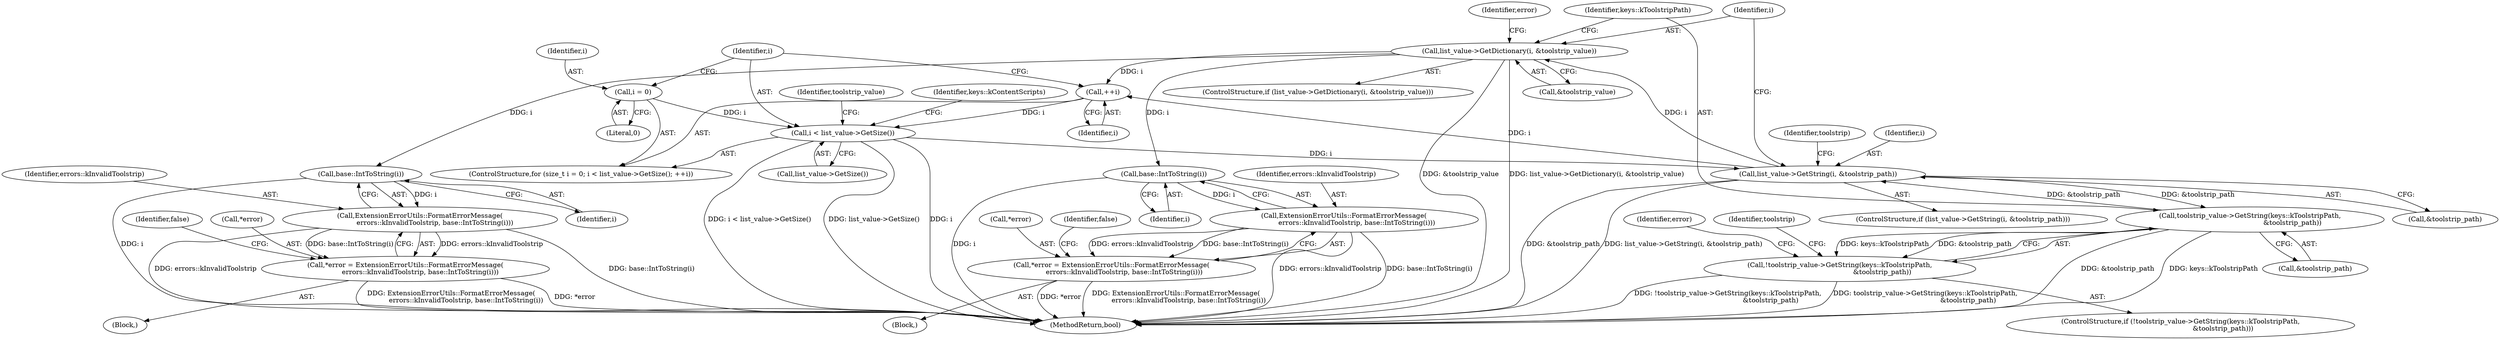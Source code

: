 digraph "0_Chrome_697cd7e2ce2535696f1b9e5cfb474cc36a734747@pointer" {
"1000982" [label="(Call,list_value->GetDictionary(i, &toolstrip_value))"];
"1000971" [label="(Call,list_value->GetString(i, &toolstrip_path))"];
"1000958" [label="(Call,i < list_value->GetSize())"];
"1000961" [label="(Call,++i)"];
"1000982" [label="(Call,list_value->GetDictionary(i, &toolstrip_value))"];
"1000955" [label="(Call,i = 0)"];
"1000989" [label="(Call,toolstrip_value->GetString(keys::kToolstripPath,\n                                        &toolstrip_path))"];
"1000999" [label="(Call,base::IntToString(i))"];
"1000997" [label="(Call,ExtensionErrorUtils::FormatErrorMessage(\n              errors::kInvalidToolstrip, base::IntToString(i)))"];
"1000994" [label="(Call,*error = ExtensionErrorUtils::FormatErrorMessage(\n              errors::kInvalidToolstrip, base::IntToString(i)))"];
"1001014" [label="(Call,base::IntToString(i))"];
"1001012" [label="(Call,ExtensionErrorUtils::FormatErrorMessage(\n            errors::kInvalidToolstrip, base::IntToString(i)))"];
"1001009" [label="(Call,*error = ExtensionErrorUtils::FormatErrorMessage(\n            errors::kInvalidToolstrip, base::IntToString(i)))"];
"1000988" [label="(Call,!toolstrip_value->GetString(keys::kToolstripPath,\n                                        &toolstrip_path))"];
"1000987" [label="(ControlStructure,if (!toolstrip_value->GetString(keys::kToolstripPath,\n                                        &toolstrip_path)))"];
"1000982" [label="(Call,list_value->GetDictionary(i, &toolstrip_value))"];
"1000960" [label="(Call,list_value->GetSize())"];
"1001014" [label="(Call,base::IntToString(i))"];
"1000973" [label="(Call,&toolstrip_path)"];
"1001002" [label="(Identifier,false)"];
"1000989" [label="(Call,toolstrip_value->GetString(keys::kToolstripPath,\n                                        &toolstrip_path))"];
"1000994" [label="(Call,*error = ExtensionErrorUtils::FormatErrorMessage(\n              errors::kInvalidToolstrip, base::IntToString(i)))"];
"1000996" [label="(Identifier,error)"];
"1001015" [label="(Identifier,i)"];
"1000983" [label="(Identifier,i)"];
"1001004" [label="(Identifier,toolstrip)"];
"1000953" [label="(ControlStructure,for (size_t i = 0; i < list_value->GetSize(); ++i))"];
"1001011" [label="(Identifier,error)"];
"1000967" [label="(Identifier,toolstrip_value)"];
"1000997" [label="(Call,ExtensionErrorUtils::FormatErrorMessage(\n              errors::kInvalidToolstrip, base::IntToString(i)))"];
"1001000" [label="(Identifier,i)"];
"1000999" [label="(Call,base::IntToString(i))"];
"1001010" [label="(Call,*error)"];
"1000993" [label="(Block,)"];
"1000956" [label="(Identifier,i)"];
"1000977" [label="(Identifier,toolstrip)"];
"1000972" [label="(Identifier,i)"];
"1000958" [label="(Call,i < list_value->GetSize())"];
"1000990" [label="(Identifier,keys::kToolstripPath)"];
"1000955" [label="(Call,i = 0)"];
"1000959" [label="(Identifier,i)"];
"1000988" [label="(Call,!toolstrip_value->GetString(keys::kToolstripPath,\n                                        &toolstrip_path))"];
"1000962" [label="(Identifier,i)"];
"1001008" [label="(Block,)"];
"1002005" [label="(MethodReturn,bool)"];
"1000998" [label="(Identifier,errors::kInvalidToolstrip)"];
"1000984" [label="(Call,&toolstrip_value)"];
"1000970" [label="(ControlStructure,if (list_value->GetString(i, &toolstrip_path)))"];
"1000961" [label="(Call,++i)"];
"1000971" [label="(Call,list_value->GetString(i, &toolstrip_path))"];
"1001012" [label="(Call,ExtensionErrorUtils::FormatErrorMessage(\n            errors::kInvalidToolstrip, base::IntToString(i)))"];
"1000957" [label="(Literal,0)"];
"1000991" [label="(Call,&toolstrip_path)"];
"1001009" [label="(Call,*error = ExtensionErrorUtils::FormatErrorMessage(\n            errors::kInvalidToolstrip, base::IntToString(i)))"];
"1001017" [label="(Identifier,false)"];
"1000995" [label="(Call,*error)"];
"1001013" [label="(Identifier,errors::kInvalidToolstrip)"];
"1000981" [label="(ControlStructure,if (list_value->GetDictionary(i, &toolstrip_value)))"];
"1001022" [label="(Identifier,keys::kContentScripts)"];
"1000982" -> "1000981"  [label="AST: "];
"1000982" -> "1000984"  [label="CFG: "];
"1000983" -> "1000982"  [label="AST: "];
"1000984" -> "1000982"  [label="AST: "];
"1000990" -> "1000982"  [label="CFG: "];
"1001011" -> "1000982"  [label="CFG: "];
"1000982" -> "1002005"  [label="DDG: &toolstrip_value"];
"1000982" -> "1002005"  [label="DDG: list_value->GetDictionary(i, &toolstrip_value)"];
"1000982" -> "1000961"  [label="DDG: i"];
"1000971" -> "1000982"  [label="DDG: i"];
"1000982" -> "1000999"  [label="DDG: i"];
"1000982" -> "1001014"  [label="DDG: i"];
"1000971" -> "1000970"  [label="AST: "];
"1000971" -> "1000973"  [label="CFG: "];
"1000972" -> "1000971"  [label="AST: "];
"1000973" -> "1000971"  [label="AST: "];
"1000977" -> "1000971"  [label="CFG: "];
"1000983" -> "1000971"  [label="CFG: "];
"1000971" -> "1002005"  [label="DDG: &toolstrip_path"];
"1000971" -> "1002005"  [label="DDG: list_value->GetString(i, &toolstrip_path)"];
"1000971" -> "1000961"  [label="DDG: i"];
"1000958" -> "1000971"  [label="DDG: i"];
"1000989" -> "1000971"  [label="DDG: &toolstrip_path"];
"1000971" -> "1000989"  [label="DDG: &toolstrip_path"];
"1000958" -> "1000953"  [label="AST: "];
"1000958" -> "1000960"  [label="CFG: "];
"1000959" -> "1000958"  [label="AST: "];
"1000960" -> "1000958"  [label="AST: "];
"1000967" -> "1000958"  [label="CFG: "];
"1001022" -> "1000958"  [label="CFG: "];
"1000958" -> "1002005"  [label="DDG: i < list_value->GetSize()"];
"1000958" -> "1002005"  [label="DDG: list_value->GetSize()"];
"1000958" -> "1002005"  [label="DDG: i"];
"1000961" -> "1000958"  [label="DDG: i"];
"1000955" -> "1000958"  [label="DDG: i"];
"1000961" -> "1000953"  [label="AST: "];
"1000961" -> "1000962"  [label="CFG: "];
"1000962" -> "1000961"  [label="AST: "];
"1000959" -> "1000961"  [label="CFG: "];
"1000955" -> "1000953"  [label="AST: "];
"1000955" -> "1000957"  [label="CFG: "];
"1000956" -> "1000955"  [label="AST: "];
"1000957" -> "1000955"  [label="AST: "];
"1000959" -> "1000955"  [label="CFG: "];
"1000989" -> "1000988"  [label="AST: "];
"1000989" -> "1000991"  [label="CFG: "];
"1000990" -> "1000989"  [label="AST: "];
"1000991" -> "1000989"  [label="AST: "];
"1000988" -> "1000989"  [label="CFG: "];
"1000989" -> "1002005"  [label="DDG: &toolstrip_path"];
"1000989" -> "1002005"  [label="DDG: keys::kToolstripPath"];
"1000989" -> "1000988"  [label="DDG: keys::kToolstripPath"];
"1000989" -> "1000988"  [label="DDG: &toolstrip_path"];
"1000999" -> "1000997"  [label="AST: "];
"1000999" -> "1001000"  [label="CFG: "];
"1001000" -> "1000999"  [label="AST: "];
"1000997" -> "1000999"  [label="CFG: "];
"1000999" -> "1002005"  [label="DDG: i"];
"1000999" -> "1000997"  [label="DDG: i"];
"1000997" -> "1000994"  [label="AST: "];
"1000998" -> "1000997"  [label="AST: "];
"1000994" -> "1000997"  [label="CFG: "];
"1000997" -> "1002005"  [label="DDG: errors::kInvalidToolstrip"];
"1000997" -> "1002005"  [label="DDG: base::IntToString(i)"];
"1000997" -> "1000994"  [label="DDG: errors::kInvalidToolstrip"];
"1000997" -> "1000994"  [label="DDG: base::IntToString(i)"];
"1000994" -> "1000993"  [label="AST: "];
"1000995" -> "1000994"  [label="AST: "];
"1001002" -> "1000994"  [label="CFG: "];
"1000994" -> "1002005"  [label="DDG: ExtensionErrorUtils::FormatErrorMessage(\n              errors::kInvalidToolstrip, base::IntToString(i))"];
"1000994" -> "1002005"  [label="DDG: *error"];
"1001014" -> "1001012"  [label="AST: "];
"1001014" -> "1001015"  [label="CFG: "];
"1001015" -> "1001014"  [label="AST: "];
"1001012" -> "1001014"  [label="CFG: "];
"1001014" -> "1002005"  [label="DDG: i"];
"1001014" -> "1001012"  [label="DDG: i"];
"1001012" -> "1001009"  [label="AST: "];
"1001013" -> "1001012"  [label="AST: "];
"1001009" -> "1001012"  [label="CFG: "];
"1001012" -> "1002005"  [label="DDG: errors::kInvalidToolstrip"];
"1001012" -> "1002005"  [label="DDG: base::IntToString(i)"];
"1001012" -> "1001009"  [label="DDG: errors::kInvalidToolstrip"];
"1001012" -> "1001009"  [label="DDG: base::IntToString(i)"];
"1001009" -> "1001008"  [label="AST: "];
"1001010" -> "1001009"  [label="AST: "];
"1001017" -> "1001009"  [label="CFG: "];
"1001009" -> "1002005"  [label="DDG: ExtensionErrorUtils::FormatErrorMessage(\n            errors::kInvalidToolstrip, base::IntToString(i))"];
"1001009" -> "1002005"  [label="DDG: *error"];
"1000988" -> "1000987"  [label="AST: "];
"1000996" -> "1000988"  [label="CFG: "];
"1001004" -> "1000988"  [label="CFG: "];
"1000988" -> "1002005"  [label="DDG: !toolstrip_value->GetString(keys::kToolstripPath,\n                                        &toolstrip_path)"];
"1000988" -> "1002005"  [label="DDG: toolstrip_value->GetString(keys::kToolstripPath,\n                                        &toolstrip_path)"];
}
